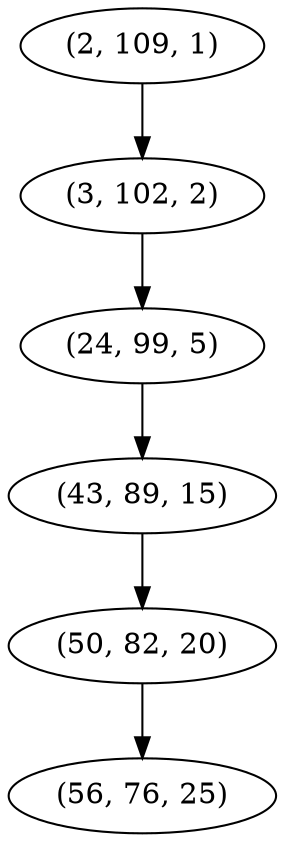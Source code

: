 digraph tree {
    "(2, 109, 1)";
    "(3, 102, 2)";
    "(24, 99, 5)";
    "(43, 89, 15)";
    "(50, 82, 20)";
    "(56, 76, 25)";
    "(2, 109, 1)" -> "(3, 102, 2)";
    "(3, 102, 2)" -> "(24, 99, 5)";
    "(24, 99, 5)" -> "(43, 89, 15)";
    "(43, 89, 15)" -> "(50, 82, 20)";
    "(50, 82, 20)" -> "(56, 76, 25)";
}
